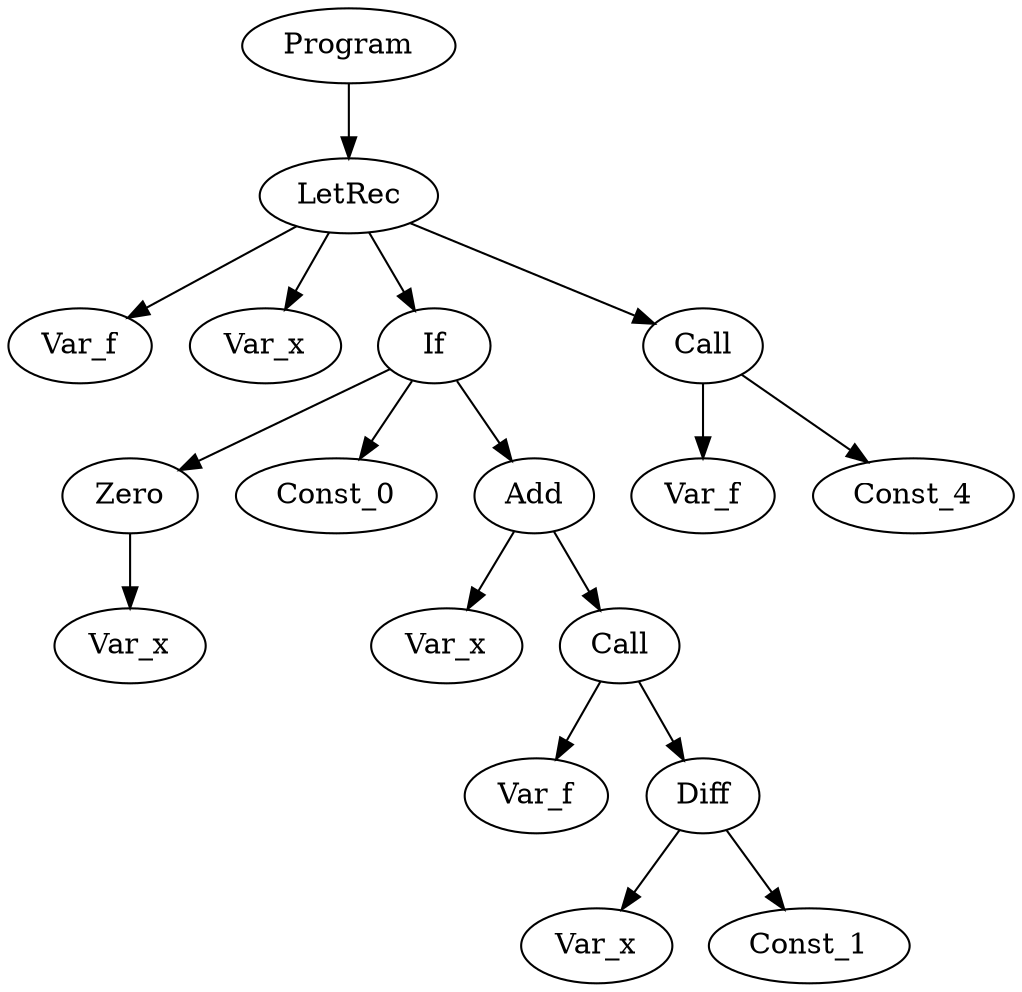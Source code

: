 digraph {
N75[label="LetRec"];
Program->N75;
N76[label="Var_f"];
N77[label="Var_x"];
N78[label="If"];
N79[label="Call"];
N75->N76;
N75->N77;
N75->N78;
N75->N79;
N80[label="Zero"];
N81[label="Const_0"];
N82[label="Add"];
N78->N80;
N78->N81;
N78->N82;
N83[label="Var_x"];
N80->N83;
N84[label="Var_x"];
N85[label="Call"];
N82->N84;
N82->N85;
N86[label="Var_f"];
N87[label="Diff"];
N85->N86;
N85->N87;
N88[label="Var_x"];
N89[label="Const_1"];
N87->N88;
N87->N89;
N90[label="Var_f"];
N91[label="Const_4"];
N79->N90;
N79->N91;
}

